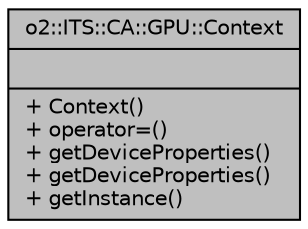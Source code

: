 digraph "o2::ITS::CA::GPU::Context"
{
 // INTERACTIVE_SVG=YES
  bgcolor="transparent";
  edge [fontname="Helvetica",fontsize="10",labelfontname="Helvetica",labelfontsize="10"];
  node [fontname="Helvetica",fontsize="10",shape=record];
  Node1 [label="{o2::ITS::CA::GPU::Context\n||+ Context()\l+ operator=()\l+ getDeviceProperties()\l+ getDeviceProperties()\l+ getInstance()\l}",height=0.2,width=0.4,color="black", fillcolor="grey75", style="filled" fontcolor="black"];
}
